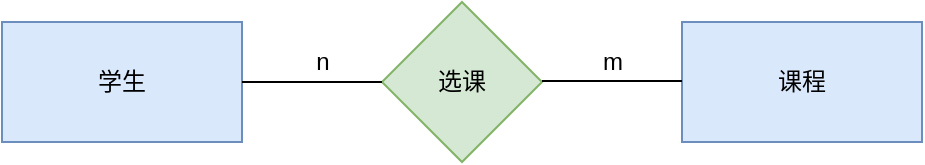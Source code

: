 <mxfile version="16.5.1" type="device"><diagram id="_Sd6ohLq9VPTF41k3gCk" name="第 1 页"><mxGraphModel dx="1102" dy="844" grid="1" gridSize="10" guides="1" tooltips="1" connect="1" arrows="1" fold="1" page="1" pageScale="1" pageWidth="1920" pageHeight="1200" math="0" shadow="0"><root><mxCell id="0"/><mxCell id="1" parent="0"/><mxCell id="uUEHlFsQ7AnWq6tlws4r-1" value="学生" style="rounded=0;whiteSpace=wrap;html=1;fillColor=#dae8fc;strokeColor=#6c8ebf;" parent="1" vertex="1"><mxGeometry x="410" y="220" width="120" height="60" as="geometry"/></mxCell><mxCell id="uUEHlFsQ7AnWq6tlws4r-2" value="选课" style="rhombus;whiteSpace=wrap;html=1;fillColor=#d5e8d4;strokeColor=#82b366;" parent="1" vertex="1"><mxGeometry x="600" y="210" width="80" height="80" as="geometry"/></mxCell><mxCell id="uUEHlFsQ7AnWq6tlws4r-3" value="" style="endArrow=none;html=1;rounded=0;exitX=1;exitY=0.5;exitDx=0;exitDy=0;entryX=0;entryY=0.5;entryDx=0;entryDy=0;" parent="1" source="uUEHlFsQ7AnWq6tlws4r-1" target="uUEHlFsQ7AnWq6tlws4r-2" edge="1"><mxGeometry width="50" height="50" relative="1" as="geometry"><mxPoint x="660" y="460" as="sourcePoint"/><mxPoint x="710" y="410" as="targetPoint"/></mxGeometry></mxCell><mxCell id="uUEHlFsQ7AnWq6tlws4r-5" value="n" style="text;html=1;align=center;verticalAlign=middle;resizable=0;points=[];autosize=1;strokeColor=none;fillColor=none;" parent="1" vertex="1"><mxGeometry x="560" y="230" width="20" height="20" as="geometry"/></mxCell><mxCell id="uUEHlFsQ7AnWq6tlws4r-6" value="课程" style="rounded=0;whiteSpace=wrap;html=1;fillColor=#dae8fc;strokeColor=#6c8ebf;" parent="1" vertex="1"><mxGeometry x="750" y="220" width="120" height="60" as="geometry"/></mxCell><mxCell id="uUEHlFsQ7AnWq6tlws4r-7" value="" style="endArrow=none;html=1;rounded=0;exitX=1;exitY=0.5;exitDx=0;exitDy=0;entryX=0;entryY=0.5;entryDx=0;entryDy=0;" parent="1" edge="1"><mxGeometry width="50" height="50" relative="1" as="geometry"><mxPoint x="680" y="249.5" as="sourcePoint"/><mxPoint x="750" y="249.5" as="targetPoint"/></mxGeometry></mxCell><mxCell id="uUEHlFsQ7AnWq6tlws4r-8" value="m" style="text;html=1;align=center;verticalAlign=middle;resizable=0;points=[];autosize=1;strokeColor=none;fillColor=none;" parent="1" vertex="1"><mxGeometry x="700" y="230" width="30" height="20" as="geometry"/></mxCell></root></mxGraphModel></diagram></mxfile>